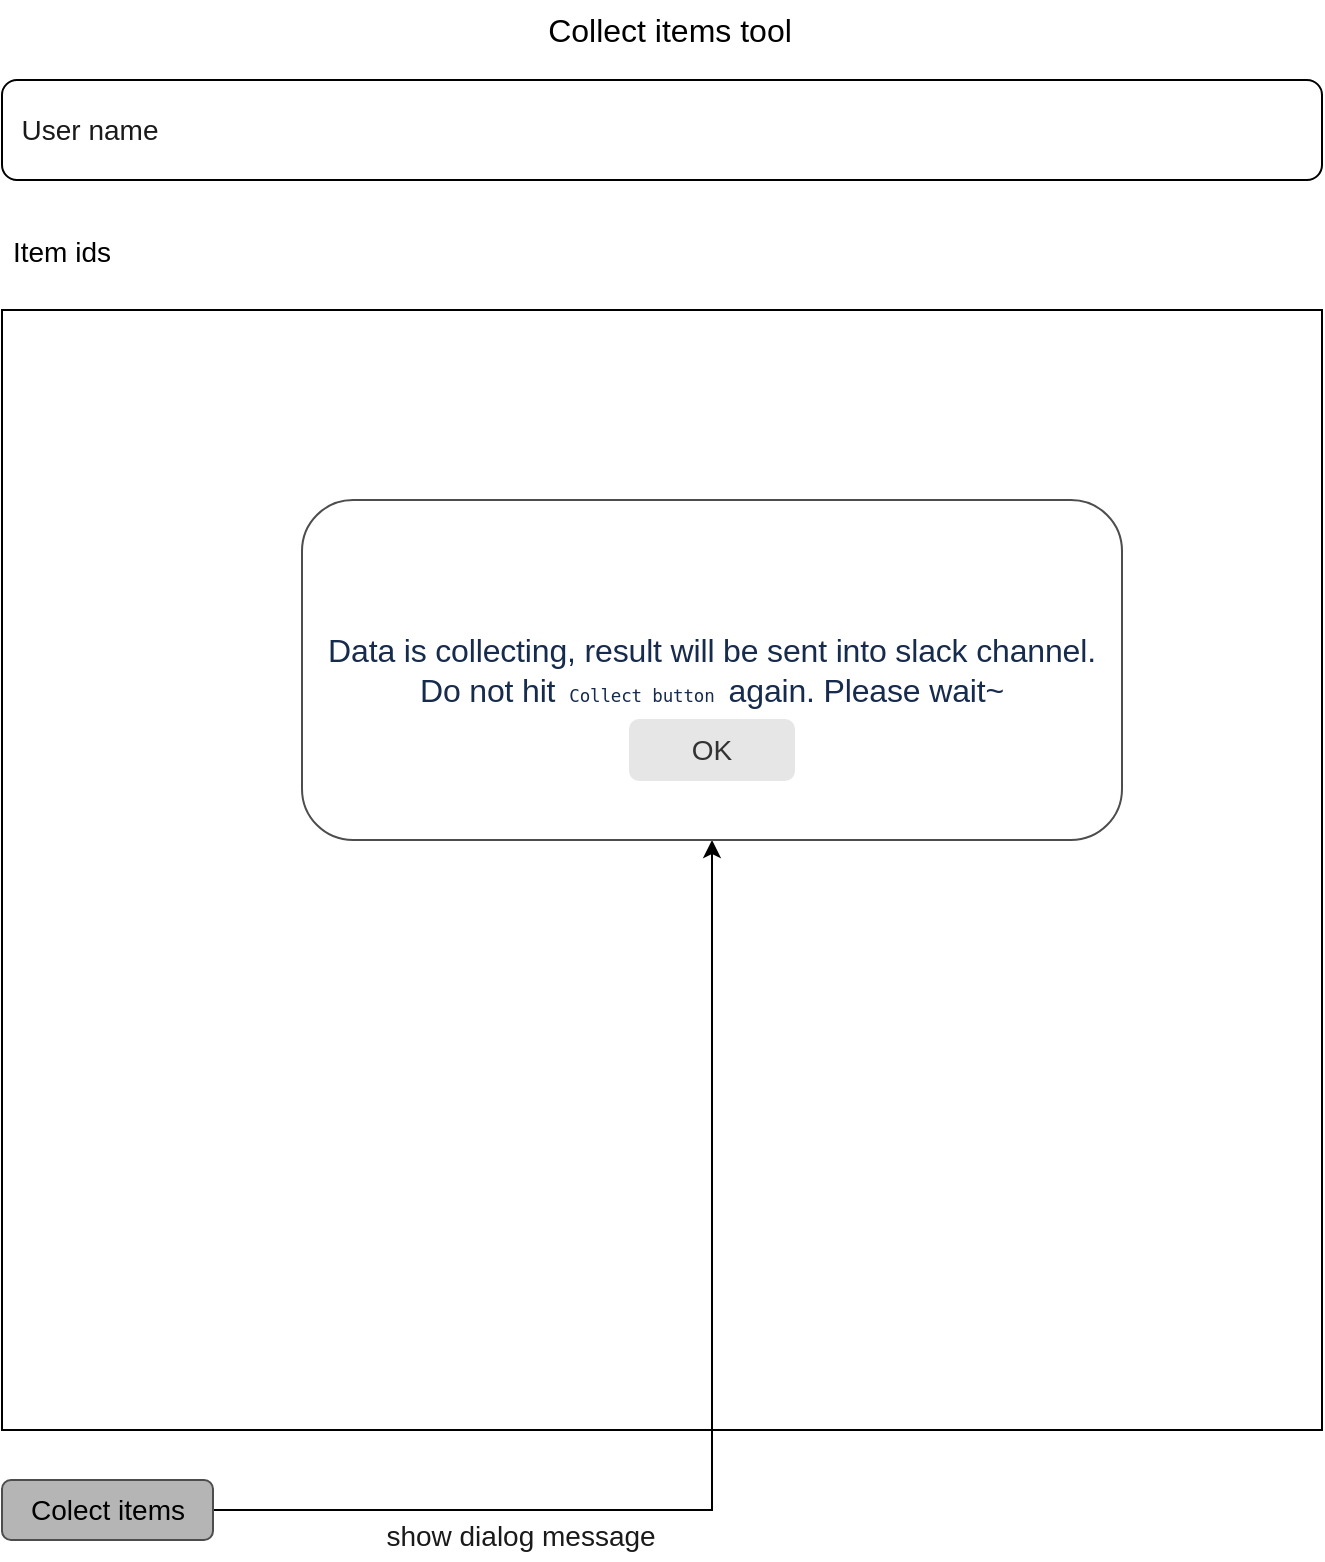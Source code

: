 <mxfile version="15.8.2" type="github">
  <diagram id="4HKZma3D7JSOj2orrfjP" name="Page-1">
    <mxGraphModel dx="1902" dy="1050" grid="1" gridSize="10" guides="1" tooltips="1" connect="1" arrows="1" fold="1" page="1" pageScale="1" pageWidth="827" pageHeight="1169" math="0" shadow="0">
      <root>
        <mxCell id="0" />
        <mxCell id="1" parent="0" />
        <mxCell id="CtUeDrjdaO4ztGRpP8B1-1" value="&lt;font style=&quot;font-size: 16px&quot;&gt;Collect items tool&lt;/font&gt;" style="text;html=1;strokeColor=none;fillColor=none;align=center;verticalAlign=middle;whiteSpace=wrap;rounded=0;" vertex="1" parent="1">
          <mxGeometry x="324" y="50" width="180" height="30" as="geometry" />
        </mxCell>
        <mxCell id="CtUeDrjdaO4ztGRpP8B1-2" value="&lt;font style=&quot;font-size: 14px&quot;&gt;Item ids&lt;/font&gt;" style="text;html=1;strokeColor=none;fillColor=none;align=center;verticalAlign=middle;whiteSpace=wrap;rounded=0;fontSize=16;" vertex="1" parent="1">
          <mxGeometry x="80" y="160" width="60" height="30" as="geometry" />
        </mxCell>
        <mxCell id="CtUeDrjdaO4ztGRpP8B1-3" value="" style="rounded=0;whiteSpace=wrap;html=1;fontSize=14;" vertex="1" parent="1">
          <mxGeometry x="80" y="205" width="660" height="560" as="geometry" />
        </mxCell>
        <mxCell id="CtUeDrjdaO4ztGRpP8B1-8" value="" style="edgeStyle=orthogonalEdgeStyle;rounded=0;orthogonalLoop=1;jettySize=auto;html=1;fontSize=14;fontColor=#000000;" edge="1" parent="1" source="CtUeDrjdaO4ztGRpP8B1-5" target="CtUeDrjdaO4ztGRpP8B1-7">
          <mxGeometry relative="1" as="geometry" />
        </mxCell>
        <mxCell id="CtUeDrjdaO4ztGRpP8B1-5" value="&lt;font style=&quot;font-size: 14px&quot; color=&quot;#000000&quot;&gt;Colect items&lt;/font&gt;" style="rounded=1;html=1;shadow=0;dashed=0;whiteSpace=wrap;fontSize=10;fillColor=#B5B5B5;align=center;strokeColor=#4D4D4D;fontColor=#ffffff;" vertex="1" parent="1">
          <mxGeometry x="80" y="790" width="105.5" height="30" as="geometry" />
        </mxCell>
        <mxCell id="CtUeDrjdaO4ztGRpP8B1-7" value="&lt;span style=&quot;color: rgb(23 , 43 , 77) ; font-family: , &amp;#34;blinkmacsystemfont&amp;#34; , &amp;#34;segoe ui&amp;#34; , &amp;#34;roboto&amp;#34; , &amp;#34;noto sans&amp;#34; , &amp;#34;ubuntu&amp;#34; , &amp;#34;droid sans&amp;#34; , &amp;#34;helvetica neue&amp;#34; , sans-serif ; font-size: 16px ; letter-spacing: -0.08px ; text-align: left ; background-color: rgb(255 , 255 , 255)&quot;&gt;Data is collecting, result will be sent into slack channel. Do not hit &lt;/span&gt;&lt;code class=&quot;code css-9z42f9&quot; style=&quot;font-family: , &amp;#34;sf mono&amp;#34; , &amp;#34;segoe ui mono&amp;#34; , &amp;#34;roboto mono&amp;#34; , &amp;#34;ubuntu mono&amp;#34; , &amp;#34;menlo&amp;#34; , &amp;#34;consolas&amp;#34; , &amp;#34;courier&amp;#34; , monospace ; font-size: 0.875em ; color: rgb(23 , 43 , 77) ; border-style: none ; border-radius: 3px ; display: inline ; padding: 2px 0.5ch ; overflow-wrap: break-word ; overflow: auto ; letter-spacing: -0.08px ; text-align: left&quot;&gt;Collect button&lt;/code&gt;&lt;span style=&quot;color: rgb(23 , 43 , 77) ; font-family: , &amp;#34;blinkmacsystemfont&amp;#34; , &amp;#34;segoe ui&amp;#34; , &amp;#34;roboto&amp;#34; , &amp;#34;noto sans&amp;#34; , &amp;#34;ubuntu&amp;#34; , &amp;#34;droid sans&amp;#34; , &amp;#34;helvetica neue&amp;#34; , sans-serif ; font-size: 16px ; letter-spacing: -0.08px ; text-align: left ; background-color: rgb(255 , 255 , 255)&quot;&gt; again. Please wait~&lt;/span&gt;" style="whiteSpace=wrap;html=1;rounded=1;shadow=0;dashed=0;fontSize=10;fontColor=#ffffff;strokeColor=#4D4D4D;fillColor=#FFFFFF;" vertex="1" parent="1">
          <mxGeometry x="230" y="300" width="410" height="170" as="geometry" />
        </mxCell>
        <mxCell id="CtUeDrjdaO4ztGRpP8B1-9" value="&lt;font style=&quot;font-size: 14px&quot;&gt;show dialog message&lt;/font&gt;" style="text;html=1;align=center;verticalAlign=middle;resizable=0;points=[];autosize=1;strokeColor=none;fillColor=none;fontSize=20;fontColor=#1A1A1A;" vertex="1" parent="1">
          <mxGeometry x="264" y="800" width="150" height="30" as="geometry" />
        </mxCell>
        <mxCell id="CtUeDrjdaO4ztGRpP8B1-10" value="&lt;font style=&quot;font-size: 14px&quot;&gt;OK&lt;/font&gt;" style="rounded=1;html=1;shadow=0;dashed=0;whiteSpace=wrap;fontSize=10;fillColor=#E6E6E6;align=center;strokeColor=#E6E6E6;fontColor=#333333;" vertex="1" parent="1">
          <mxGeometry x="394" y="410" width="82" height="30" as="geometry" />
        </mxCell>
        <mxCell id="CtUeDrjdaO4ztGRpP8B1-12" value="&amp;nbsp; User name" style="rounded=1;whiteSpace=wrap;html=1;fontSize=14;fontColor=#1A1A1A;fillColor=#FFFFFF;align=left;" vertex="1" parent="1">
          <mxGeometry x="80" y="90" width="660" height="50" as="geometry" />
        </mxCell>
      </root>
    </mxGraphModel>
  </diagram>
</mxfile>
